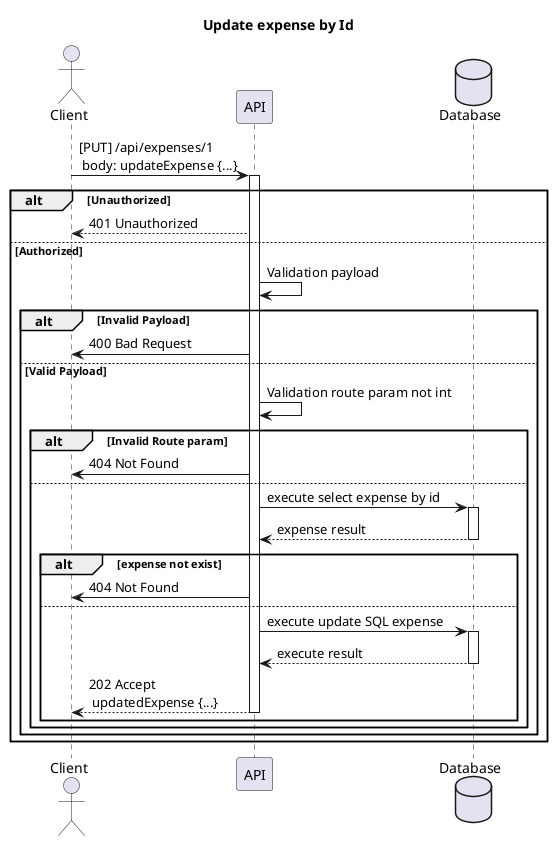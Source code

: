 @startuml

title: Update expense by Id
actor Client
participant API
database Database 

Client -> API: [PUT] /api/expenses/1 \n body: updateExpense {...}
activate API
alt Unauthorized
API --> Client: 401 Unauthorized
else Authorized
API -> API: Validation payload
alt Invalid Payload
API -> Client: 400 Bad Request
else Valid Payload
API -> API: Validation route param not int
alt Invalid Route param
API -> Client: 404 Not Found
else
API -> Database: execute select expense by id
activate Database
Database --> API: expense result
deactivate Database

alt expense not exist
API -> Client: 404 Not Found
else
API -> Database: execute update SQL expense
activate Database
Database --> API: execute result
deactivate Database
API --> Client: 202 Accept \n updatedExpense {...}
deactivate API
end
end
end
end


@enduml